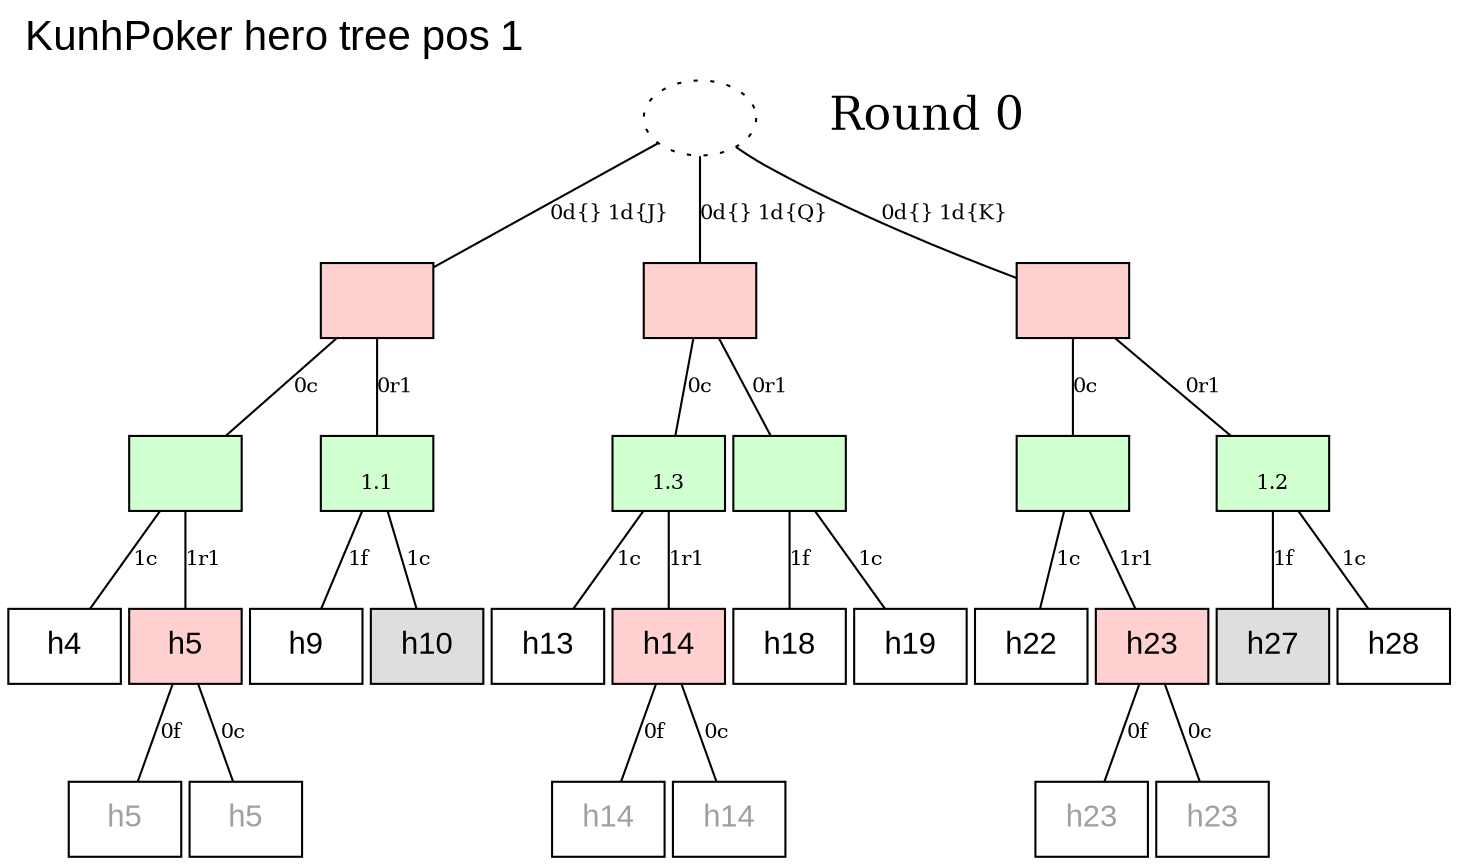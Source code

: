 digraph G {
graph [labeljust="l" labelloc="t" fontsize="20" nodesep="0.05" fontname="arial" label="KunhPoker hero tree pos 1" ];
node[fontsize="10" ];
edge[arrowhead="none" fontsize="10" ];
"n4"[label=<<FONT FACE = "ARIAL" COLOR="#000000" POINT-SIZE="15">h4</FONT>> fillcolor="#FFFFFF" style="filled" shape="box" ];
"n3" -> "n4"[label="1c" ];
"n6"[label=<<FONT FACE = "ARIAL" COLOR="#A0A0A0" POINT-SIZE="15">h5</FONT>> fillcolor="#FFFFFF" style="filled" shape="box" ];
"n5" -> "n6"[label="0f" ];
"n7"[label=<<FONT FACE = "ARIAL" COLOR="#A0A0A0" POINT-SIZE="15">h5</FONT>> fillcolor="#FFFFFF" style="filled" shape="box" ];
"n5" -> "n7"[label="0c" ];
"n5"[label=<<FONT FACE = "ARIAL" COLOR="#000000" POINT-SIZE="15">h5</FONT>> fillcolor="#FFD0D0" style="filled" shape="box" ];
"n3" -> "n5"[label="1r1" ];
"n3"[label=<> fillcolor="#D0FFD0" style="filled" shape="box" ];
"n2" -> "n3"[label="0c" ];
"n9"[label=<<FONT FACE = "ARIAL" COLOR="#000000" POINT-SIZE="15">h9</FONT>> fillcolor="#FFFFFF" style="filled" shape="box" ];
"n8" -> "n9"[label="1f" ];
"n10"[label=<<FONT FACE = "ARIAL" COLOR="#000000" POINT-SIZE="15">h10</FONT>> fillcolor="#DEDEDE" style="filled" shape="box" ];
"n8" -> "n10"[label="1c" ];
"n8"[label=<<BR/>1.1> fillcolor="#D0FFD0" style="filled" shape="box" ];
"n2" -> "n8"[label="0r1" ];
"n2"[label=<> fillcolor="#FFD0D0" style="filled" shape="box" ];
"n0" -> "n2"[label="0d{} 1d{J}" ];
"n13"[label=<<FONT FACE = "ARIAL" COLOR="#000000" POINT-SIZE="15">h13</FONT>> fillcolor="#FFFFFF" style="filled" shape="box" ];
"n12" -> "n13"[label="1c" ];
"n15"[label=<<FONT FACE = "ARIAL" COLOR="#A0A0A0" POINT-SIZE="15">h14</FONT>> fillcolor="#FFFFFF" style="filled" shape="box" ];
"n14" -> "n15"[label="0f" ];
"n16"[label=<<FONT FACE = "ARIAL" COLOR="#A0A0A0" POINT-SIZE="15">h14</FONT>> fillcolor="#FFFFFF" style="filled" shape="box" ];
"n14" -> "n16"[label="0c" ];
"n14"[label=<<FONT FACE = "ARIAL" COLOR="#000000" POINT-SIZE="15">h14</FONT>> fillcolor="#FFD0D0" style="filled" shape="box" ];
"n12" -> "n14"[label="1r1" ];
"n12"[label=<<BR/>1.3> fillcolor="#D0FFD0" style="filled" shape="box" ];
"n11" -> "n12"[label="0c" ];
"n18"[label=<<FONT FACE = "ARIAL" COLOR="#000000" POINT-SIZE="15">h18</FONT>> fillcolor="#FFFFFF" style="filled" shape="box" ];
"n17" -> "n18"[label="1f" ];
"n19"[label=<<FONT FACE = "ARIAL" COLOR="#000000" POINT-SIZE="15">h19</FONT>> fillcolor="#FFFFFF" style="filled" shape="box" ];
"n17" -> "n19"[label="1c" ];
"n17"[label=<> fillcolor="#D0FFD0" style="filled" shape="box" ];
"n11" -> "n17"[label="0r1" ];
"n11"[label=<> fillcolor="#FFD0D0" style="filled" shape="box" ];
"n0" -> "n11"[label="0d{} 1d{Q}" ];
"n22"[label=<<FONT FACE = "ARIAL" COLOR="#000000" POINT-SIZE="15">h22</FONT>> fillcolor="#FFFFFF" style="filled" shape="box" ];
"n21" -> "n22"[label="1c" ];
"n24"[label=<<FONT FACE = "ARIAL" COLOR="#A0A0A0" POINT-SIZE="15">h23</FONT>> fillcolor="#FFFFFF" style="filled" shape="box" ];
"n23" -> "n24"[label="0f" ];
"n25"[label=<<FONT FACE = "ARIAL" COLOR="#A0A0A0" POINT-SIZE="15">h23</FONT>> fillcolor="#FFFFFF" style="filled" shape="box" ];
"n23" -> "n25"[label="0c" ];
"n23"[label=<<FONT FACE = "ARIAL" COLOR="#000000" POINT-SIZE="15">h23</FONT>> fillcolor="#FFD0D0" style="filled" shape="box" ];
"n21" -> "n23"[label="1r1" ];
"n21"[label=<> fillcolor="#D0FFD0" style="filled" shape="box" ];
"n20" -> "n21"[label="0c" ];
"n27"[label=<<FONT FACE = "ARIAL" COLOR="#000000" POINT-SIZE="15">h27</FONT>> fillcolor="#DEDEDE" style="filled" shape="box" ];
"n26" -> "n27"[label="1f" ];
"n28"[label=<<FONT FACE = "ARIAL" COLOR="#000000" POINT-SIZE="15">h28</FONT>> fillcolor="#FFFFFF" style="filled" shape="box" ];
"n26" -> "n28"[label="1c" ];
"n26"[label=<<BR/>1.2> fillcolor="#D0FFD0" style="filled" shape="box" ];
"n20" -> "n26"[label="0r1" ];
"n20"[label=<> fillcolor="#FFD0D0" style="filled" shape="box" ];
"n0" -> "n20"[label="0d{} 1d{K}" ];
{rank=same; round0;
"n0"[label=<> fillcolor="#FFFFFF" style="filled, dotted" shape="ellipse" ];
}
{
"round0"[fontsize="22" style="bold" peripheries="0" label="Round 0" ];
}
}
